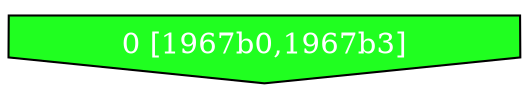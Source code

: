 diGraph libnss3{
	libnss3_0  [style=filled fillcolor="#20FF20" fontcolor="#ffffff" shape=invhouse label="0 [1967b0,1967b3]"]


}